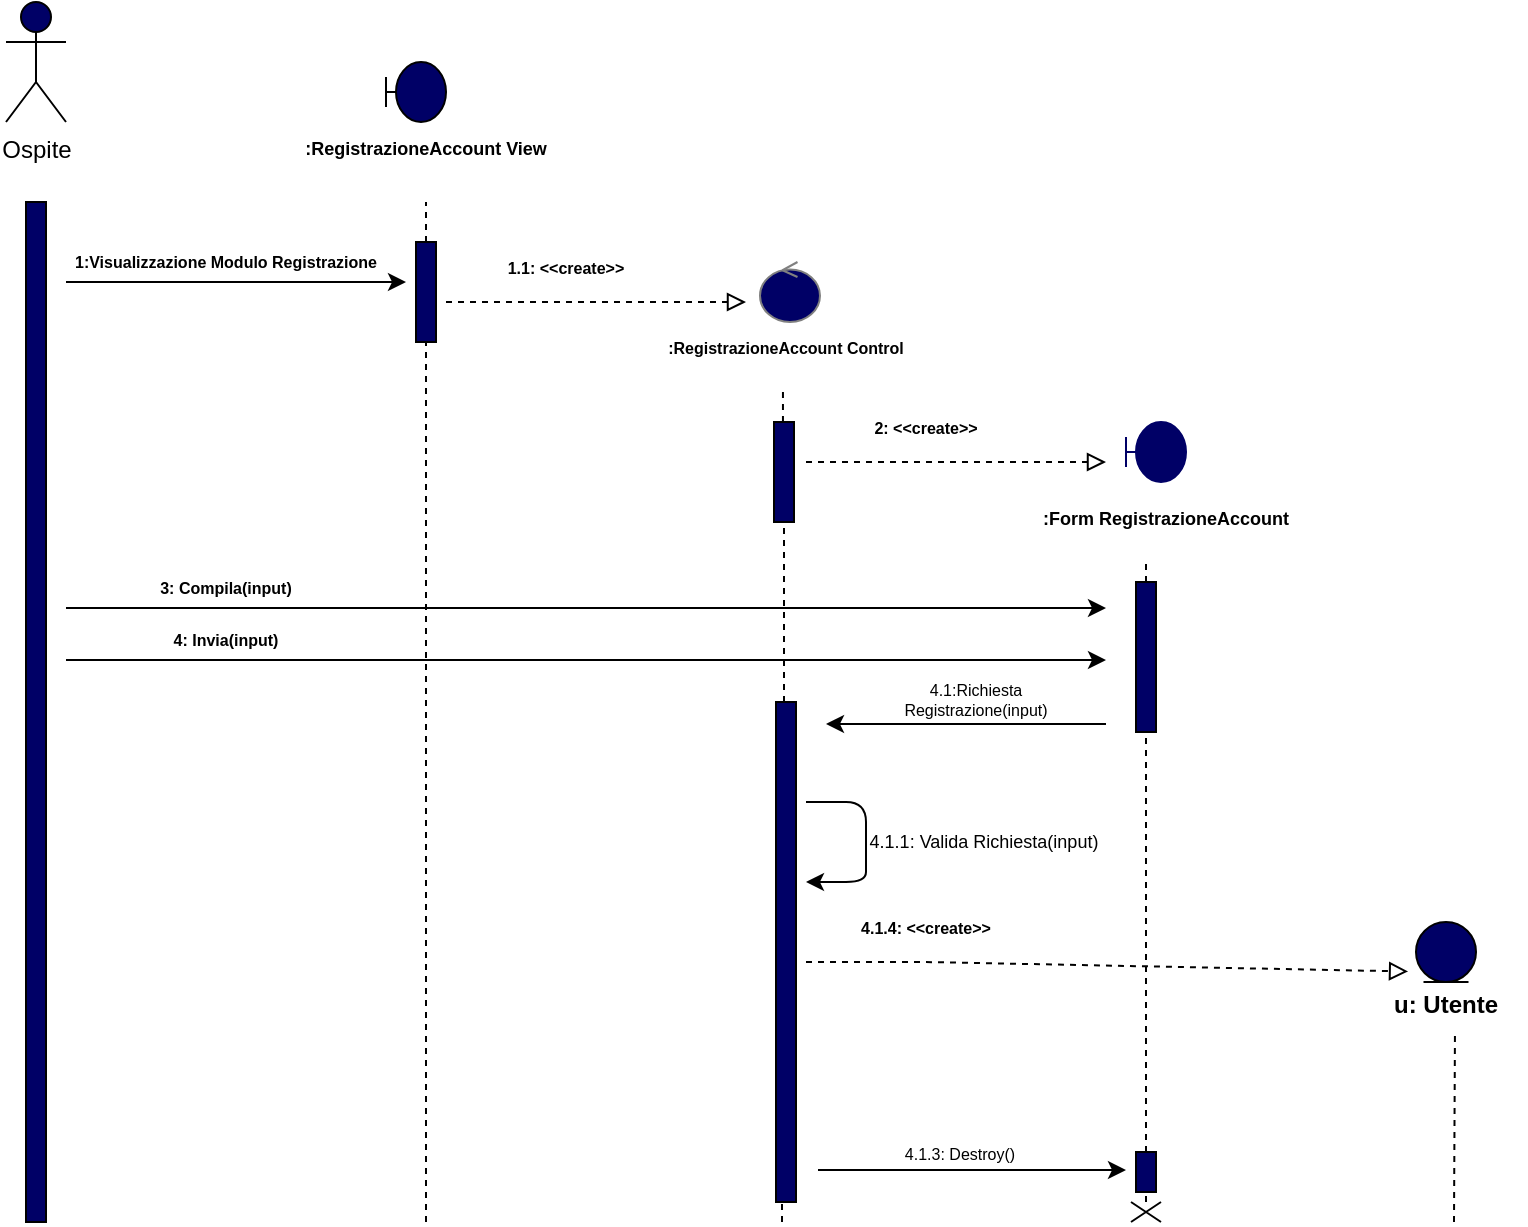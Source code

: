 <mxfile version="13.9.5" type="device"><diagram id="7F0u6CLEMtXOPxUWyLXV" name="Pagina-1"><mxGraphModel dx="870" dy="655" grid="1" gridSize="10" guides="1" tooltips="1" connect="1" arrows="1" fold="1" page="1" pageScale="1" pageWidth="827" pageHeight="1169" math="0" shadow="0"><root><mxCell id="0"/><mxCell id="1" parent="0"/><mxCell id="uFG3pI8tvkg44pi6-lOV-1" value="Ospite" style="shape=umlActor;verticalLabelPosition=bottom;verticalAlign=top;html=1;fillColor=#000066;" parent="1" vertex="1"><mxGeometry x="50" y="10" width="30" height="60" as="geometry"/></mxCell><mxCell id="uFG3pI8tvkg44pi6-lOV-2" value="" style="html=1;points=[];perimeter=orthogonalPerimeter;fillColor=#000066;" parent="1" vertex="1"><mxGeometry x="60" y="110" width="10" height="510" as="geometry"/></mxCell><mxCell id="uFG3pI8tvkg44pi6-lOV-3" value="" style="shape=umlBoundary;whiteSpace=wrap;html=1;fillColor=#000066;" parent="1" vertex="1"><mxGeometry x="240" y="40" width="30" height="30" as="geometry"/></mxCell><mxCell id="uFG3pI8tvkg44pi6-lOV-4" value=":RegistrazioneAccount View" style="text;align=center;fontStyle=1;verticalAlign=middle;spacingLeft=3;spacingRight=3;strokeColor=none;rotatable=0;points=[[0,0.5],[1,0.5]];portConstraint=eastwest;fontSize=9;" parent="1" vertex="1"><mxGeometry x="190" y="70" width="140" height="26" as="geometry"/></mxCell><mxCell id="uFG3pI8tvkg44pi6-lOV-5" value="" style="endArrow=none;dashed=1;html=1;fontSize=9;" parent="1" source="uFG3pI8tvkg44pi6-lOV-6" edge="1"><mxGeometry width="50" height="50" relative="1" as="geometry"><mxPoint x="260" y="620" as="sourcePoint"/><mxPoint x="260" y="110" as="targetPoint"/></mxGeometry></mxCell><mxCell id="uFG3pI8tvkg44pi6-lOV-6" value="" style="html=1;points=[];perimeter=orthogonalPerimeter;fontSize=9;fillColor=#000066;" parent="1" vertex="1"><mxGeometry x="255" y="130" width="10" height="50" as="geometry"/></mxCell><mxCell id="uFG3pI8tvkg44pi6-lOV-7" value="" style="endArrow=none;dashed=1;html=1;fontSize=9;" parent="1" target="uFG3pI8tvkg44pi6-lOV-6" edge="1"><mxGeometry width="50" height="50" relative="1" as="geometry"><mxPoint x="260" y="620" as="sourcePoint"/><mxPoint x="260" y="110" as="targetPoint"/></mxGeometry></mxCell><mxCell id="uFG3pI8tvkg44pi6-lOV-8" value="" style="endArrow=classic;html=1;fontSize=9;" parent="1" edge="1"><mxGeometry width="50" height="50" relative="1" as="geometry"><mxPoint x="80" y="150" as="sourcePoint"/><mxPoint x="250" y="150" as="targetPoint"/></mxGeometry></mxCell><mxCell id="uFG3pI8tvkg44pi6-lOV-9" value="1:Visualizzazione Modulo Registrazione" style="text;align=center;fontStyle=1;verticalAlign=middle;spacingLeft=3;spacingRight=3;strokeColor=none;rotatable=0;points=[[0,0.5],[1,0.5]];portConstraint=eastwest;fontSize=8;" parent="1" vertex="1"><mxGeometry x="120" y="127" width="80" height="26" as="geometry"/></mxCell><mxCell id="uFG3pI8tvkg44pi6-lOV-11" value="" style="ellipse;shape=umlControl;whiteSpace=wrap;html=1;fontSize=8;fillColor=#000066;strokeColor=#808080;" parent="1" vertex="1"><mxGeometry x="427" y="140" width="30" height="30" as="geometry"/></mxCell><mxCell id="uFG3pI8tvkg44pi6-lOV-12" value=":RegistrazioneAccount Control" style="text;align=center;fontStyle=1;verticalAlign=middle;spacingLeft=3;spacingRight=3;strokeColor=none;rotatable=0;points=[[0,0.5],[1,0.5]];portConstraint=eastwest;fontSize=8;" parent="1" vertex="1"><mxGeometry x="400" y="170" width="80" height="26" as="geometry"/></mxCell><mxCell id="uFG3pI8tvkg44pi6-lOV-13" value="" style="endArrow=none;dashed=1;html=1;fontSize=8;entryX=0.481;entryY=1.288;entryDx=0;entryDy=0;entryPerimeter=0;" parent="1" source="uFG3pI8tvkg44pi6-lOV-16" target="uFG3pI8tvkg44pi6-lOV-12" edge="1"><mxGeometry width="50" height="50" relative="1" as="geometry"><mxPoint x="438" y="620" as="sourcePoint"/><mxPoint x="420" y="400" as="targetPoint"/></mxGeometry></mxCell><mxCell id="uFG3pI8tvkg44pi6-lOV-14" value="" style="endArrow=block;dashed=1;endFill=0;endSize=7;html=1;fontSize=8;" parent="1" edge="1"><mxGeometry width="160" relative="1" as="geometry"><mxPoint x="270" y="160" as="sourcePoint"/><mxPoint x="420" y="160" as="targetPoint"/><Array as="points"><mxPoint x="330" y="160"/></Array></mxGeometry></mxCell><mxCell id="uFG3pI8tvkg44pi6-lOV-15" value="1.1: &lt;&lt;create&gt;&gt;" style="text;align=center;fontStyle=1;verticalAlign=middle;spacingLeft=3;spacingRight=3;strokeColor=none;rotatable=0;points=[[0,0.5],[1,0.5]];portConstraint=eastwest;fontSize=8;" parent="1" vertex="1"><mxGeometry x="290" y="130" width="80" height="26" as="geometry"/></mxCell><mxCell id="uFG3pI8tvkg44pi6-lOV-16" value="" style="html=1;points=[];perimeter=orthogonalPerimeter;fontSize=8;fillColor=#000066;" parent="1" vertex="1"><mxGeometry x="434" y="220" width="10" height="50" as="geometry"/></mxCell><mxCell id="uFG3pI8tvkg44pi6-lOV-17" value="" style="endArrow=none;dashed=1;html=1;fontSize=8;" parent="1" source="uFG3pI8tvkg44pi6-lOV-32" edge="1"><mxGeometry width="50" height="50" relative="1" as="geometry"><mxPoint x="438" y="620" as="sourcePoint"/><mxPoint x="439" y="270" as="targetPoint"/></mxGeometry></mxCell><mxCell id="uFG3pI8tvkg44pi6-lOV-20" value="" style="shape=umlBoundary;whiteSpace=wrap;html=1;strokeColor=#000066;fillColor=#000066;" parent="1" vertex="1"><mxGeometry x="610" y="220" width="30" height="30" as="geometry"/></mxCell><mxCell id="uFG3pI8tvkg44pi6-lOV-21" value=":Form RegistrazioneAccount" style="text;align=center;fontStyle=1;verticalAlign=middle;spacingLeft=3;spacingRight=3;strokeColor=none;rotatable=0;points=[[0,0.5],[1,0.5]];portConstraint=eastwest;fontSize=9;" parent="1" vertex="1"><mxGeometry x="560" y="260" width="140" height="16" as="geometry"/></mxCell><mxCell id="uFG3pI8tvkg44pi6-lOV-22" value="" style="endArrow=block;dashed=1;endFill=0;endSize=7;html=1;fontSize=8;" parent="1" edge="1"><mxGeometry width="160" relative="1" as="geometry"><mxPoint x="450" y="240" as="sourcePoint"/><mxPoint x="600" y="240" as="targetPoint"/><Array as="points"><mxPoint x="510" y="240"/></Array></mxGeometry></mxCell><mxCell id="uFG3pI8tvkg44pi6-lOV-23" value="2: &lt;&lt;create&gt;&gt;" style="text;align=center;fontStyle=1;verticalAlign=middle;spacingLeft=3;spacingRight=3;strokeColor=none;rotatable=0;points=[[0,0.5],[1,0.5]];portConstraint=eastwest;fontSize=8;" parent="1" vertex="1"><mxGeometry x="470" y="210" width="80" height="26" as="geometry"/></mxCell><mxCell id="uFG3pI8tvkg44pi6-lOV-25" value="" style="endArrow=none;dashed=1;html=1;fontSize=8;" parent="1" source="uFG3pI8tvkg44pi6-lOV-30" edge="1"><mxGeometry width="50" height="50" relative="1" as="geometry"><mxPoint x="620" y="620" as="sourcePoint"/><mxPoint x="620" y="290" as="targetPoint"/></mxGeometry></mxCell><mxCell id="uFG3pI8tvkg44pi6-lOV-26" value="" style="endArrow=classic;html=1;fontSize=9;" parent="1" edge="1"><mxGeometry width="50" height="50" relative="1" as="geometry"><mxPoint x="80" y="313" as="sourcePoint"/><mxPoint x="600" y="313" as="targetPoint"/></mxGeometry></mxCell><mxCell id="uFG3pI8tvkg44pi6-lOV-27" value="3: Compila(input)" style="text;align=center;fontStyle=1;verticalAlign=middle;spacingLeft=3;spacingRight=3;strokeColor=none;rotatable=0;points=[[0,0.5],[1,0.5]];portConstraint=eastwest;fontSize=8;" parent="1" vertex="1"><mxGeometry x="120" y="290" width="80" height="26" as="geometry"/></mxCell><mxCell id="uFG3pI8tvkg44pi6-lOV-28" value="" style="endArrow=classic;html=1;fontSize=9;" parent="1" edge="1"><mxGeometry width="50" height="50" relative="1" as="geometry"><mxPoint x="80" y="339" as="sourcePoint"/><mxPoint x="600" y="339" as="targetPoint"/></mxGeometry></mxCell><mxCell id="uFG3pI8tvkg44pi6-lOV-29" value="4: Invia(input)" style="text;align=center;fontStyle=1;verticalAlign=middle;spacingLeft=3;spacingRight=3;strokeColor=none;rotatable=0;points=[[0,0.5],[1,0.5]];portConstraint=eastwest;fontSize=8;" parent="1" vertex="1"><mxGeometry x="120" y="316" width="80" height="26" as="geometry"/></mxCell><mxCell id="uFG3pI8tvkg44pi6-lOV-30" value="" style="html=1;points=[];perimeter=orthogonalPerimeter;fontSize=8;fillColor=#000066;" parent="1" vertex="1"><mxGeometry x="615" y="300" width="10" height="75" as="geometry"/></mxCell><mxCell id="uFG3pI8tvkg44pi6-lOV-31" value="" style="endArrow=none;dashed=1;html=1;fontSize=8;" parent="1" source="uFG3pI8tvkg44pi6-lOV-38" target="uFG3pI8tvkg44pi6-lOV-30" edge="1"><mxGeometry width="50" height="50" relative="1" as="geometry"><mxPoint x="620" y="620" as="sourcePoint"/><mxPoint x="620" y="290" as="targetPoint"/></mxGeometry></mxCell><mxCell id="uFG3pI8tvkg44pi6-lOV-32" value="" style="html=1;points=[];perimeter=orthogonalPerimeter;fontSize=8;fillColor=#000066;" parent="1" vertex="1"><mxGeometry x="435" y="360" width="10" height="250" as="geometry"/></mxCell><mxCell id="uFG3pI8tvkg44pi6-lOV-33" value="" style="endArrow=none;dashed=1;html=1;fontSize=8;" parent="1" target="uFG3pI8tvkg44pi6-lOV-32" edge="1"><mxGeometry width="50" height="50" relative="1" as="geometry"><mxPoint x="438" y="620" as="sourcePoint"/><mxPoint x="439" y="270" as="targetPoint"/></mxGeometry></mxCell><mxCell id="uFG3pI8tvkg44pi6-lOV-34" value="" style="endArrow=classic;html=1;fontSize=8;" parent="1" edge="1"><mxGeometry width="50" height="50" relative="1" as="geometry"><mxPoint x="600" y="371" as="sourcePoint"/><mxPoint x="460" y="371" as="targetPoint"/></mxGeometry></mxCell><mxCell id="uFG3pI8tvkg44pi6-lOV-35" value="4.1:Richiesta Registrazione(input)" style="text;html=1;strokeColor=none;fillColor=none;align=center;verticalAlign=middle;whiteSpace=wrap;rounded=0;fontSize=8;" parent="1" vertex="1"><mxGeometry x="480" y="349" width="110" height="20" as="geometry"/></mxCell><mxCell id="uFG3pI8tvkg44pi6-lOV-36" value="" style="endArrow=classic;html=1;fontSize=8;" parent="1" edge="1"><mxGeometry width="50" height="50" relative="1" as="geometry"><mxPoint x="450" y="410" as="sourcePoint"/><mxPoint x="450" y="450" as="targetPoint"/><Array as="points"><mxPoint x="480" y="410"/><mxPoint x="480" y="430"/><mxPoint x="480" y="450"/></Array></mxGeometry></mxCell><mxCell id="uFG3pI8tvkg44pi6-lOV-37" value="&lt;font style=&quot;font-size: 9px&quot;&gt;4.1.1: Valida Richiesta(input)&lt;/font&gt;" style="text;html=1;strokeColor=none;fillColor=none;align=center;verticalAlign=middle;whiteSpace=wrap;rounded=0;fontSize=8;" parent="1" vertex="1"><mxGeometry x="478" y="420" width="122" height="20" as="geometry"/></mxCell><mxCell id="uFG3pI8tvkg44pi6-lOV-38" value="" style="html=1;points=[];perimeter=orthogonalPerimeter;fontSize=8;fillColor=#000066;" parent="1" vertex="1"><mxGeometry x="615" y="585" width="10" height="20" as="geometry"/></mxCell><mxCell id="uFG3pI8tvkg44pi6-lOV-39" value="" style="endArrow=none;dashed=1;html=1;fontSize=8;" parent="1" source="uFG3pI8tvkg44pi6-lOV-42" target="uFG3pI8tvkg44pi6-lOV-38" edge="1"><mxGeometry width="50" height="50" relative="1" as="geometry"><mxPoint x="620" y="620" as="sourcePoint"/><mxPoint x="620" y="375" as="targetPoint"/></mxGeometry></mxCell><mxCell id="uFG3pI8tvkg44pi6-lOV-40" value="" style="endArrow=classic;html=1;fontSize=8;" parent="1" edge="1"><mxGeometry width="50" height="50" relative="1" as="geometry"><mxPoint x="456" y="594" as="sourcePoint"/><mxPoint x="610" y="594" as="targetPoint"/></mxGeometry></mxCell><mxCell id="uFG3pI8tvkg44pi6-lOV-41" value="4.1.3: Destroy()" style="text;html=1;strokeColor=none;fillColor=none;align=center;verticalAlign=middle;whiteSpace=wrap;rounded=0;fontSize=8;" parent="1" vertex="1"><mxGeometry x="472" y="576" width="110" height="20" as="geometry"/></mxCell><mxCell id="uFG3pI8tvkg44pi6-lOV-42" value="" style="shape=umlDestroy;whiteSpace=wrap;html=1;strokeWidth=1;fontSize=8;" parent="1" vertex="1"><mxGeometry x="612.5" y="610" width="15" height="10" as="geometry"/></mxCell><mxCell id="uFG3pI8tvkg44pi6-lOV-43" value="" style="endArrow=none;dashed=1;html=1;fontSize=8;" parent="1" target="uFG3pI8tvkg44pi6-lOV-42" edge="1"><mxGeometry width="50" height="50" relative="1" as="geometry"><mxPoint x="620" y="620" as="sourcePoint"/><mxPoint x="620" y="605" as="targetPoint"/></mxGeometry></mxCell><mxCell id="1AbYXHKaON_cJV8Q3RKd-1" value="" style="ellipse;shape=umlEntity;whiteSpace=wrap;html=1;fillColor=#000066;" vertex="1" parent="1"><mxGeometry x="755" y="470" width="30" height="30" as="geometry"/></mxCell><mxCell id="1AbYXHKaON_cJV8Q3RKd-4" value="u: Utente" style="text;align=center;fontStyle=1;verticalAlign=middle;spacingLeft=3;spacingRight=3;strokeColor=none;rotatable=0;points=[[0,0.5],[1,0.5]];portConstraint=eastwest;" vertex="1" parent="1"><mxGeometry x="730" y="500" width="80" height="21" as="geometry"/></mxCell><mxCell id="1AbYXHKaON_cJV8Q3RKd-5" value="" style="endArrow=none;dashed=1;html=1;entryX=0.556;entryY=1.192;entryDx=0;entryDy=0;entryPerimeter=0;" edge="1" parent="1" target="1AbYXHKaON_cJV8Q3RKd-4"><mxGeometry width="50" height="50" relative="1" as="geometry"><mxPoint x="774" y="620" as="sourcePoint"/><mxPoint x="540" y="340" as="targetPoint"/></mxGeometry></mxCell><mxCell id="1AbYXHKaON_cJV8Q3RKd-6" value="" style="endArrow=block;dashed=1;endFill=0;endSize=7;html=1;fontSize=8;entryX=0.263;entryY=-0.25;entryDx=0;entryDy=0;entryPerimeter=0;" edge="1" parent="1" target="1AbYXHKaON_cJV8Q3RKd-4"><mxGeometry width="160" relative="1" as="geometry"><mxPoint x="450" y="490" as="sourcePoint"/><mxPoint x="600" y="490" as="targetPoint"/><Array as="points"><mxPoint x="510" y="490"/></Array></mxGeometry></mxCell><mxCell id="1AbYXHKaON_cJV8Q3RKd-7" value="4.1.4: &lt;&lt;create&gt;&gt;" style="text;align=center;fontStyle=1;verticalAlign=middle;spacingLeft=3;spacingRight=3;strokeColor=none;rotatable=0;points=[[0,0.5],[1,0.5]];portConstraint=eastwest;fontSize=8;" vertex="1" parent="1"><mxGeometry x="470" y="460" width="80" height="26" as="geometry"/></mxCell></root></mxGraphModel></diagram></mxfile>